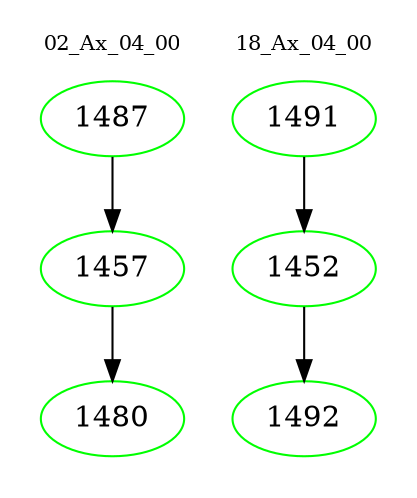digraph{
subgraph cluster_0 {
color = white
label = "02_Ax_04_00";
fontsize=10;
T0_1487 [label="1487", color="green"]
T0_1487 -> T0_1457 [color="black"]
T0_1457 [label="1457", color="green"]
T0_1457 -> T0_1480 [color="black"]
T0_1480 [label="1480", color="green"]
}
subgraph cluster_1 {
color = white
label = "18_Ax_04_00";
fontsize=10;
T1_1491 [label="1491", color="green"]
T1_1491 -> T1_1452 [color="black"]
T1_1452 [label="1452", color="green"]
T1_1452 -> T1_1492 [color="black"]
T1_1492 [label="1492", color="green"]
}
}

